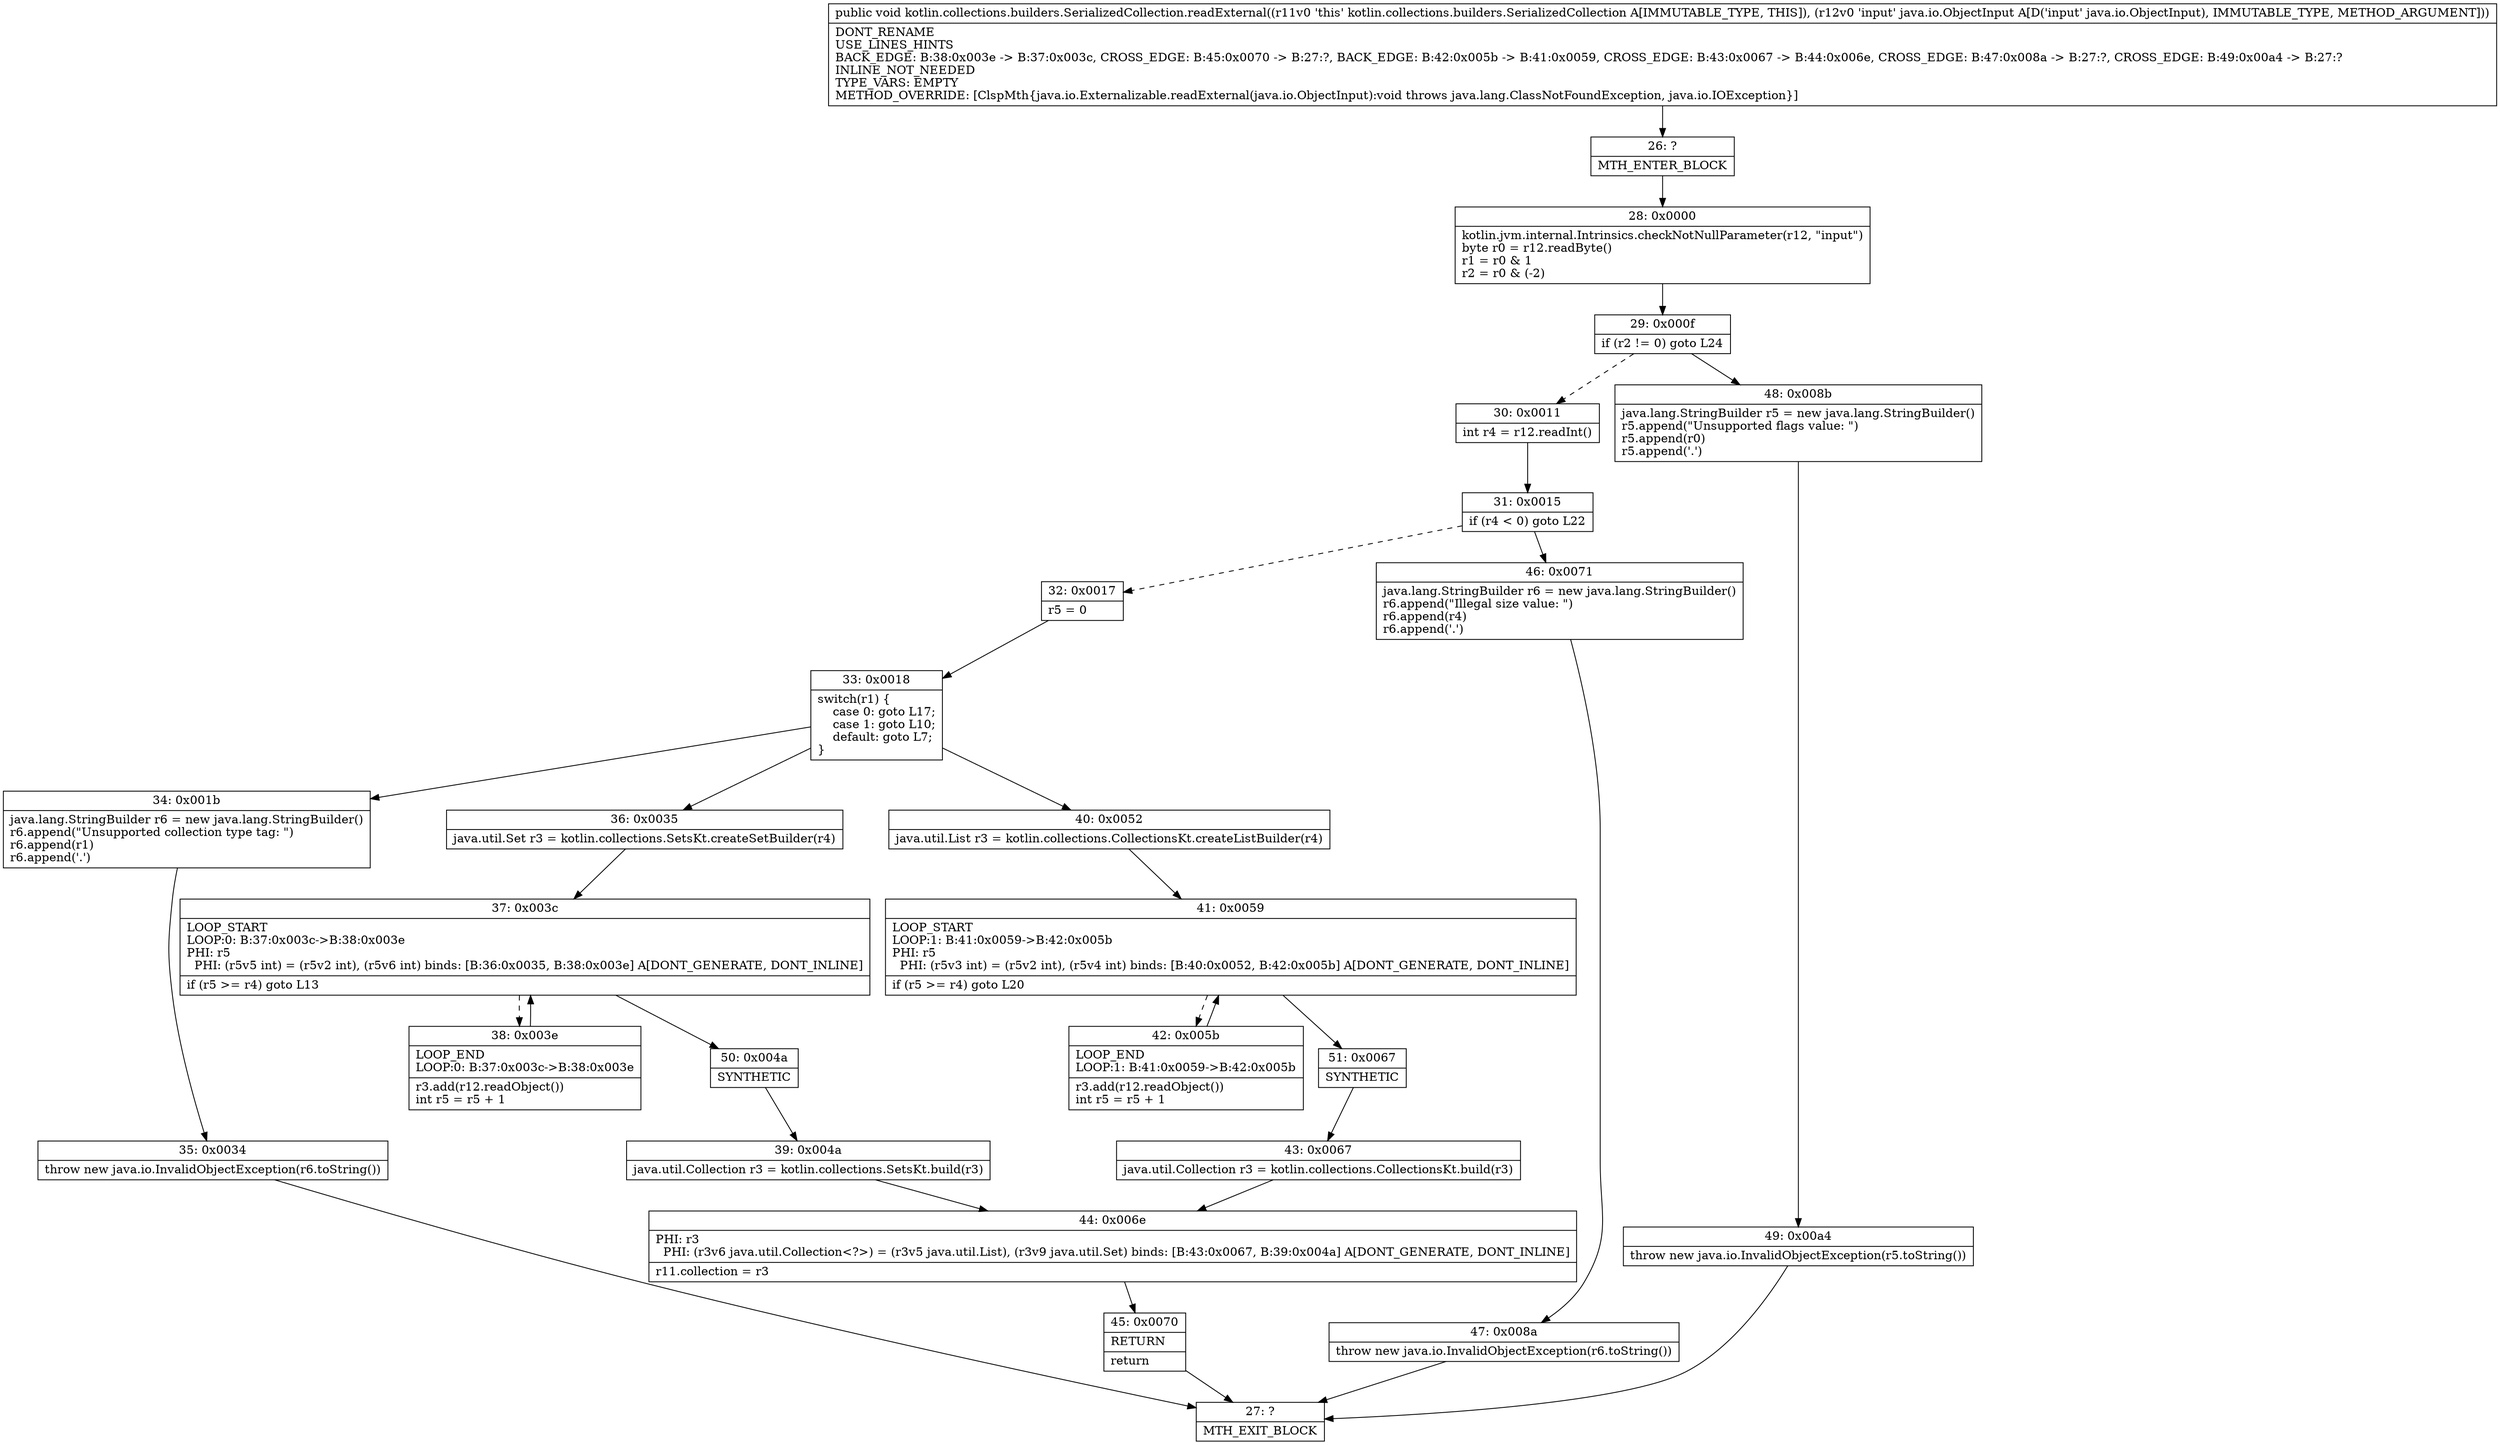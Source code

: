 digraph "CFG forkotlin.collections.builders.SerializedCollection.readExternal(Ljava\/io\/ObjectInput;)V" {
Node_26 [shape=record,label="{26\:\ ?|MTH_ENTER_BLOCK\l}"];
Node_28 [shape=record,label="{28\:\ 0x0000|kotlin.jvm.internal.Intrinsics.checkNotNullParameter(r12, \"input\")\lbyte r0 = r12.readByte()\lr1 = r0 & 1\lr2 = r0 & (\-2)\l}"];
Node_29 [shape=record,label="{29\:\ 0x000f|if (r2 != 0) goto L24\l}"];
Node_30 [shape=record,label="{30\:\ 0x0011|int r4 = r12.readInt()\l}"];
Node_31 [shape=record,label="{31\:\ 0x0015|if (r4 \< 0) goto L22\l}"];
Node_32 [shape=record,label="{32\:\ 0x0017|r5 = 0\l}"];
Node_33 [shape=record,label="{33\:\ 0x0018|switch(r1) \{\l    case 0: goto L17;\l    case 1: goto L10;\l    default: goto L7;\l\}\l}"];
Node_34 [shape=record,label="{34\:\ 0x001b|java.lang.StringBuilder r6 = new java.lang.StringBuilder()\lr6.append(\"Unsupported collection type tag: \")\lr6.append(r1)\lr6.append('.')\l}"];
Node_35 [shape=record,label="{35\:\ 0x0034|throw new java.io.InvalidObjectException(r6.toString())\l}"];
Node_27 [shape=record,label="{27\:\ ?|MTH_EXIT_BLOCK\l}"];
Node_36 [shape=record,label="{36\:\ 0x0035|java.util.Set r3 = kotlin.collections.SetsKt.createSetBuilder(r4)\l}"];
Node_37 [shape=record,label="{37\:\ 0x003c|LOOP_START\lLOOP:0: B:37:0x003c\-\>B:38:0x003e\lPHI: r5 \l  PHI: (r5v5 int) = (r5v2 int), (r5v6 int) binds: [B:36:0x0035, B:38:0x003e] A[DONT_GENERATE, DONT_INLINE]\l|if (r5 \>= r4) goto L13\l}"];
Node_38 [shape=record,label="{38\:\ 0x003e|LOOP_END\lLOOP:0: B:37:0x003c\-\>B:38:0x003e\l|r3.add(r12.readObject())\lint r5 = r5 + 1\l}"];
Node_50 [shape=record,label="{50\:\ 0x004a|SYNTHETIC\l}"];
Node_39 [shape=record,label="{39\:\ 0x004a|java.util.Collection r3 = kotlin.collections.SetsKt.build(r3)\l}"];
Node_44 [shape=record,label="{44\:\ 0x006e|PHI: r3 \l  PHI: (r3v6 java.util.Collection\<?\>) = (r3v5 java.util.List), (r3v9 java.util.Set) binds: [B:43:0x0067, B:39:0x004a] A[DONT_GENERATE, DONT_INLINE]\l|r11.collection = r3\l}"];
Node_45 [shape=record,label="{45\:\ 0x0070|RETURN\l|return\l}"];
Node_40 [shape=record,label="{40\:\ 0x0052|java.util.List r3 = kotlin.collections.CollectionsKt.createListBuilder(r4)\l}"];
Node_41 [shape=record,label="{41\:\ 0x0059|LOOP_START\lLOOP:1: B:41:0x0059\-\>B:42:0x005b\lPHI: r5 \l  PHI: (r5v3 int) = (r5v2 int), (r5v4 int) binds: [B:40:0x0052, B:42:0x005b] A[DONT_GENERATE, DONT_INLINE]\l|if (r5 \>= r4) goto L20\l}"];
Node_42 [shape=record,label="{42\:\ 0x005b|LOOP_END\lLOOP:1: B:41:0x0059\-\>B:42:0x005b\l|r3.add(r12.readObject())\lint r5 = r5 + 1\l}"];
Node_51 [shape=record,label="{51\:\ 0x0067|SYNTHETIC\l}"];
Node_43 [shape=record,label="{43\:\ 0x0067|java.util.Collection r3 = kotlin.collections.CollectionsKt.build(r3)\l}"];
Node_46 [shape=record,label="{46\:\ 0x0071|java.lang.StringBuilder r6 = new java.lang.StringBuilder()\lr6.append(\"Illegal size value: \")\lr6.append(r4)\lr6.append('.')\l}"];
Node_47 [shape=record,label="{47\:\ 0x008a|throw new java.io.InvalidObjectException(r6.toString())\l}"];
Node_48 [shape=record,label="{48\:\ 0x008b|java.lang.StringBuilder r5 = new java.lang.StringBuilder()\lr5.append(\"Unsupported flags value: \")\lr5.append(r0)\lr5.append('.')\l}"];
Node_49 [shape=record,label="{49\:\ 0x00a4|throw new java.io.InvalidObjectException(r5.toString())\l}"];
MethodNode[shape=record,label="{public void kotlin.collections.builders.SerializedCollection.readExternal((r11v0 'this' kotlin.collections.builders.SerializedCollection A[IMMUTABLE_TYPE, THIS]), (r12v0 'input' java.io.ObjectInput A[D('input' java.io.ObjectInput), IMMUTABLE_TYPE, METHOD_ARGUMENT]))  | DONT_RENAME\lUSE_LINES_HINTS\lBACK_EDGE: B:38:0x003e \-\> B:37:0x003c, CROSS_EDGE: B:45:0x0070 \-\> B:27:?, BACK_EDGE: B:42:0x005b \-\> B:41:0x0059, CROSS_EDGE: B:43:0x0067 \-\> B:44:0x006e, CROSS_EDGE: B:47:0x008a \-\> B:27:?, CROSS_EDGE: B:49:0x00a4 \-\> B:27:?\lINLINE_NOT_NEEDED\lTYPE_VARS: EMPTY\lMETHOD_OVERRIDE: [ClspMth\{java.io.Externalizable.readExternal(java.io.ObjectInput):void throws java.lang.ClassNotFoundException, java.io.IOException\}]\l}"];
MethodNode -> Node_26;Node_26 -> Node_28;
Node_28 -> Node_29;
Node_29 -> Node_30[style=dashed];
Node_29 -> Node_48;
Node_30 -> Node_31;
Node_31 -> Node_32[style=dashed];
Node_31 -> Node_46;
Node_32 -> Node_33;
Node_33 -> Node_34;
Node_33 -> Node_36;
Node_33 -> Node_40;
Node_34 -> Node_35;
Node_35 -> Node_27;
Node_36 -> Node_37;
Node_37 -> Node_38[style=dashed];
Node_37 -> Node_50;
Node_38 -> Node_37;
Node_50 -> Node_39;
Node_39 -> Node_44;
Node_44 -> Node_45;
Node_45 -> Node_27;
Node_40 -> Node_41;
Node_41 -> Node_42[style=dashed];
Node_41 -> Node_51;
Node_42 -> Node_41;
Node_51 -> Node_43;
Node_43 -> Node_44;
Node_46 -> Node_47;
Node_47 -> Node_27;
Node_48 -> Node_49;
Node_49 -> Node_27;
}

